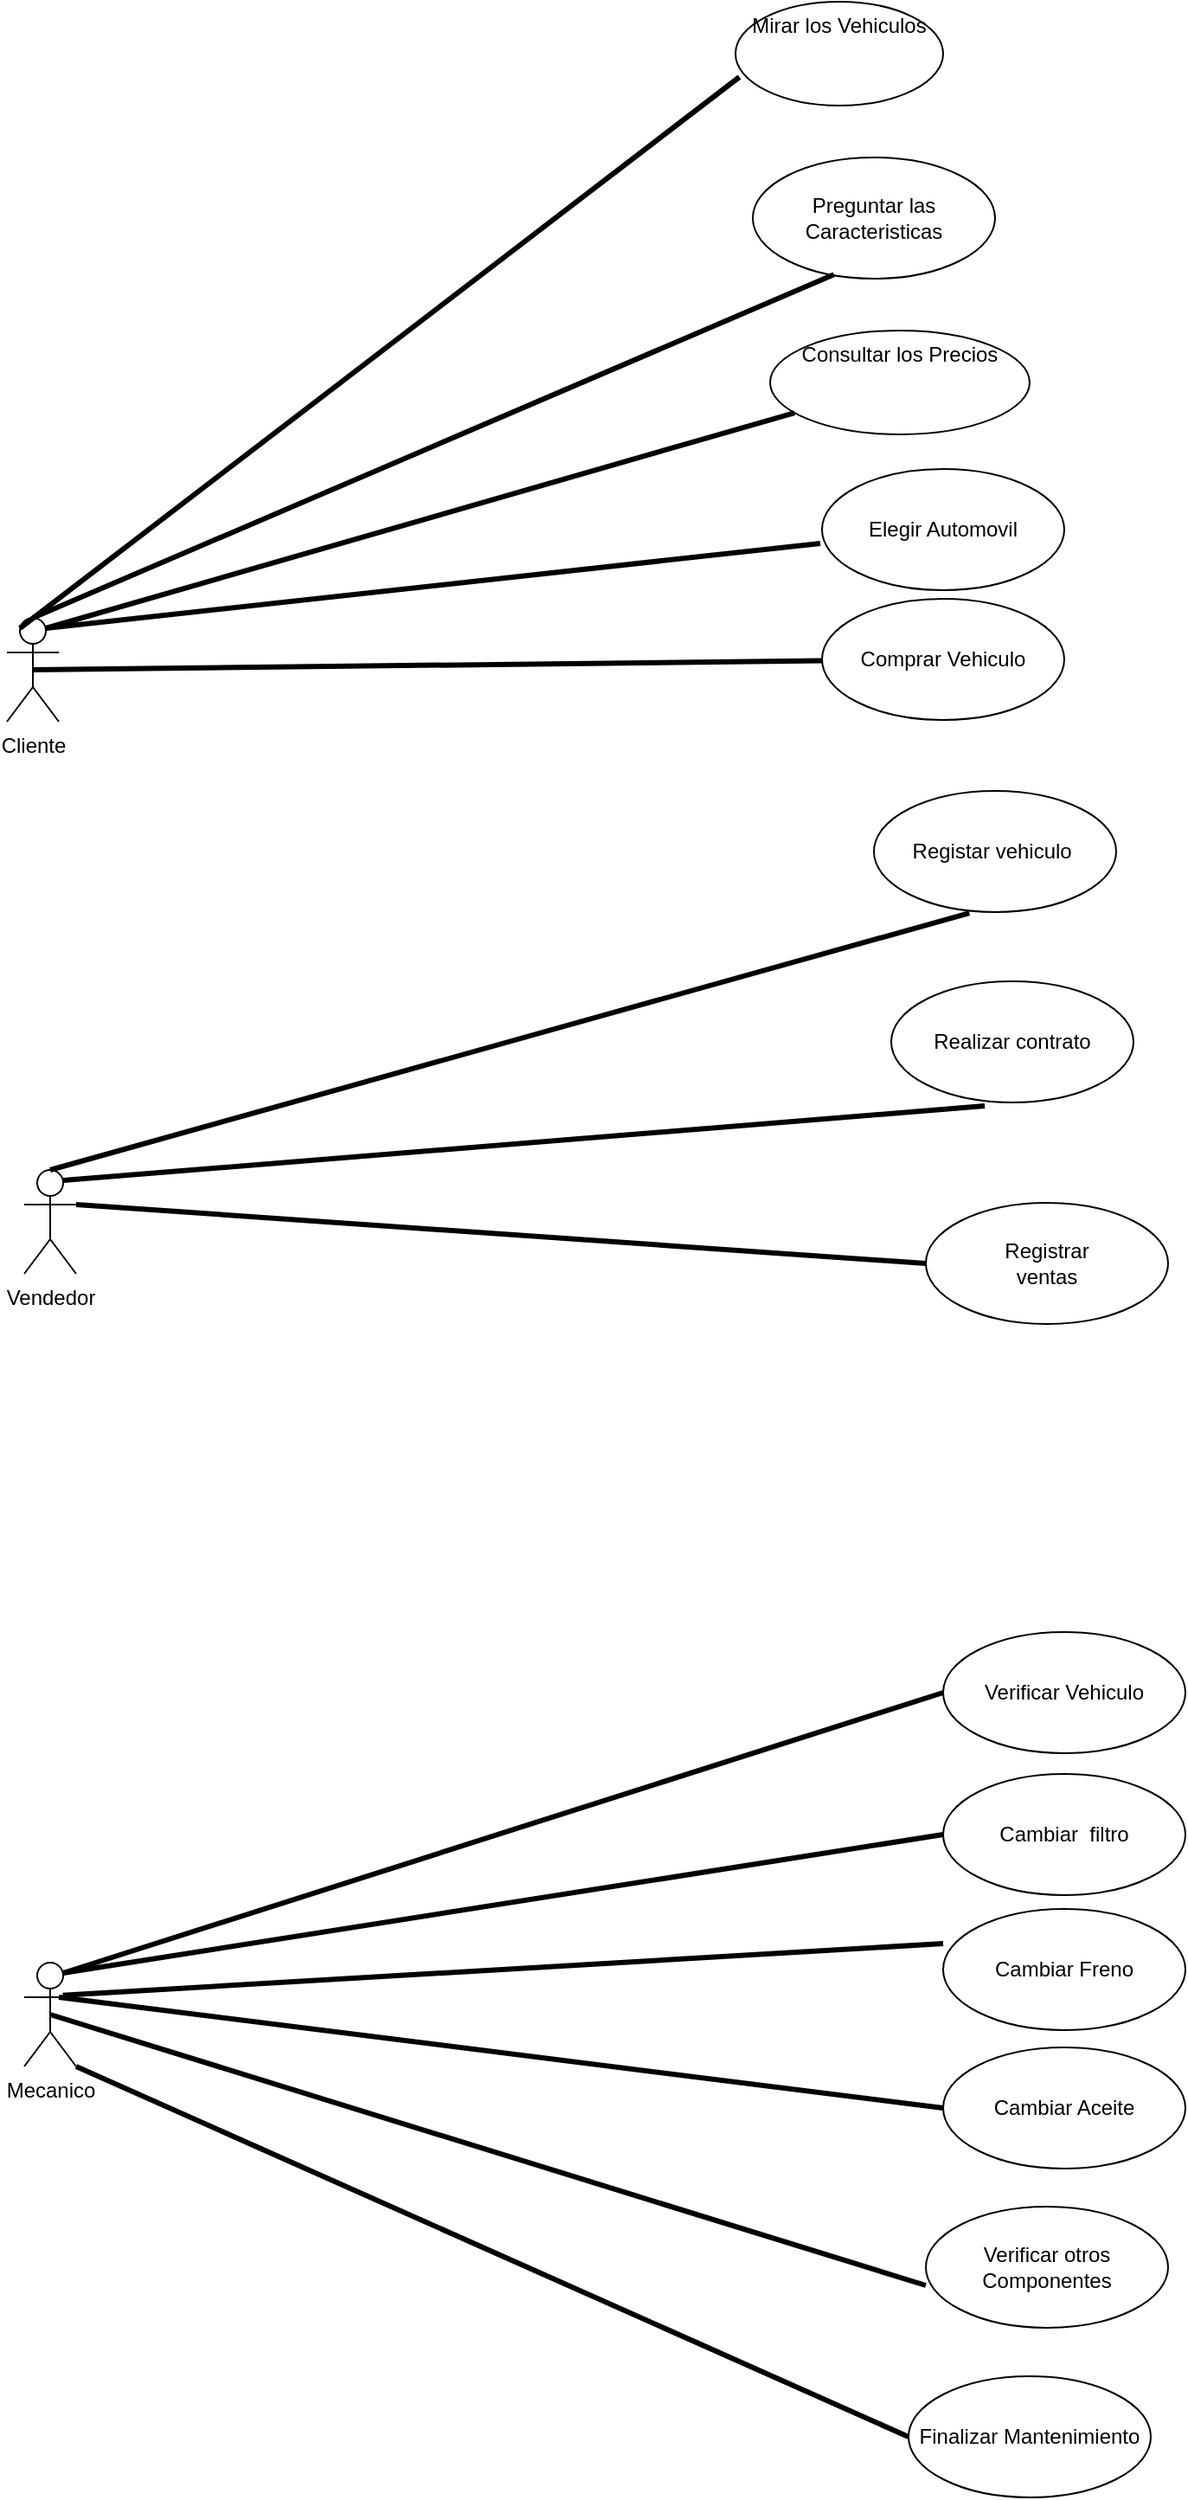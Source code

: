 <mxfile version="20.2.3" type="device"><diagram id="2H7z_zdtVUEQZp6ycZeh" name="Page-1"><mxGraphModel dx="1827" dy="2275" grid="1" gridSize="10" guides="1" tooltips="1" connect="1" arrows="1" fold="1" page="1" pageScale="1" pageWidth="827" pageHeight="1169" math="0" shadow="0"><root><mxCell id="0"/><mxCell id="1" parent="0"/><mxCell id="sK10kGvQ5QjWpw-zg0pv-1" value="Cliente&lt;br&gt;" style="shape=umlActor;verticalLabelPosition=bottom;verticalAlign=top;html=1;" vertex="1" parent="1"><mxGeometry x="-151" y="-28" width="30" height="60" as="geometry"/></mxCell><mxCell id="sK10kGvQ5QjWpw-zg0pv-2" value="Mirar los Vehiculos" style="ellipse;whiteSpace=wrap;html=1;verticalAlign=top;" vertex="1" parent="1"><mxGeometry x="270" y="-384" width="120" height="60" as="geometry"/></mxCell><mxCell id="sK10kGvQ5QjWpw-zg0pv-4" value="Consultar los Precios" style="ellipse;whiteSpace=wrap;html=1;verticalAlign=top;" vertex="1" parent="1"><mxGeometry x="290" y="-194" width="150" height="60" as="geometry"/></mxCell><mxCell id="sK10kGvQ5QjWpw-zg0pv-6" value="Preguntar las Caracteristicas" style="ellipse;whiteSpace=wrap;html=1;" vertex="1" parent="1"><mxGeometry x="280" y="-294" width="140" height="70" as="geometry"/></mxCell><mxCell id="sK10kGvQ5QjWpw-zg0pv-11" value="Elegir Automovil&lt;br&gt;" style="ellipse;whiteSpace=wrap;html=1;" vertex="1" parent="1"><mxGeometry x="320" y="-114" width="140" height="70" as="geometry"/></mxCell><mxCell id="sK10kGvQ5QjWpw-zg0pv-12" value="Vendedor&lt;br&gt;&lt;br&gt;" style="shape=umlActor;verticalLabelPosition=bottom;verticalAlign=top;html=1;" vertex="1" parent="1"><mxGeometry x="-141" y="291" width="30" height="60" as="geometry"/></mxCell><mxCell id="sK10kGvQ5QjWpw-zg0pv-16" value="Registar vehiculo&amp;nbsp;" style="ellipse;whiteSpace=wrap;html=1;" vertex="1" parent="1"><mxGeometry x="350" y="72" width="140" height="70" as="geometry"/></mxCell><mxCell id="sK10kGvQ5QjWpw-zg0pv-18" value="Realizar contrato" style="ellipse;whiteSpace=wrap;html=1;" vertex="1" parent="1"><mxGeometry x="360" y="182" width="140" height="70" as="geometry"/></mxCell><mxCell id="sK10kGvQ5QjWpw-zg0pv-19" value="Registrar&lt;br&gt;ventas" style="ellipse;whiteSpace=wrap;html=1;" vertex="1" parent="1"><mxGeometry x="380" y="310" width="140" height="70" as="geometry"/></mxCell><mxCell id="sK10kGvQ5QjWpw-zg0pv-22" value="Mecanico" style="shape=umlActor;verticalLabelPosition=bottom;verticalAlign=top;html=1;" vertex="1" parent="1"><mxGeometry x="-141" y="749" width="30" height="60" as="geometry"/></mxCell><mxCell id="sK10kGvQ5QjWpw-zg0pv-25" value="Verificar Vehiculo&lt;br&gt;" style="ellipse;whiteSpace=wrap;html=1;" vertex="1" parent="1"><mxGeometry x="390" y="558" width="140" height="70" as="geometry"/></mxCell><mxCell id="sK10kGvQ5QjWpw-zg0pv-27" value="Cambiar&amp;nbsp; filtro" style="ellipse;whiteSpace=wrap;html=1;" vertex="1" parent="1"><mxGeometry x="390" y="640" width="140" height="70" as="geometry"/></mxCell><mxCell id="sK10kGvQ5QjWpw-zg0pv-28" value="Cambiar Freno" style="ellipse;whiteSpace=wrap;html=1;" vertex="1" parent="1"><mxGeometry x="390" y="718" width="140" height="70" as="geometry"/></mxCell><mxCell id="sK10kGvQ5QjWpw-zg0pv-29" value="Cambiar Aceite" style="ellipse;whiteSpace=wrap;html=1;" vertex="1" parent="1"><mxGeometry x="390" y="798" width="140" height="70" as="geometry"/></mxCell><mxCell id="sK10kGvQ5QjWpw-zg0pv-30" value="Verificar otros Componentes" style="ellipse;whiteSpace=wrap;html=1;" vertex="1" parent="1"><mxGeometry x="380" y="890" width="140" height="70" as="geometry"/></mxCell><mxCell id="sK10kGvQ5QjWpw-zg0pv-31" value="Finalizar Mantenimiento" style="ellipse;whiteSpace=wrap;html=1;" vertex="1" parent="1"><mxGeometry x="370" y="988" width="140" height="70" as="geometry"/></mxCell><mxCell id="sK10kGvQ5QjWpw-zg0pv-32" value="Comprar Vehiculo" style="ellipse;whiteSpace=wrap;html=1;" vertex="1" parent="1"><mxGeometry x="320" y="-39" width="140" height="70" as="geometry"/></mxCell><mxCell id="sK10kGvQ5QjWpw-zg0pv-33" value="" style="endArrow=none;startArrow=none;endFill=0;startFill=0;endSize=8;html=1;verticalAlign=bottom;labelBackgroundColor=none;strokeWidth=3;rounded=0;exitX=0.019;exitY=0.725;exitDx=0;exitDy=0;exitPerimeter=0;entryX=0.25;entryY=0.1;entryDx=0;entryDy=0;entryPerimeter=0;" edge="1" parent="1" source="sK10kGvQ5QjWpw-zg0pv-2" target="sK10kGvQ5QjWpw-zg0pv-1"><mxGeometry width="160" relative="1" as="geometry"><mxPoint x="70" y="56" as="sourcePoint"/><mxPoint x="-120" y="-30" as="targetPoint"/></mxGeometry></mxCell><mxCell id="sK10kGvQ5QjWpw-zg0pv-34" value="" style="endArrow=none;startArrow=none;endFill=0;startFill=0;endSize=8;html=1;verticalAlign=bottom;labelBackgroundColor=none;strokeWidth=3;rounded=0;exitX=0.335;exitY=0.966;exitDx=0;exitDy=0;entryX=0.5;entryY=0;entryDx=0;entryDy=0;entryPerimeter=0;exitPerimeter=0;" edge="1" parent="1" source="sK10kGvQ5QjWpw-zg0pv-6" target="sK10kGvQ5QjWpw-zg0pv-1"><mxGeometry width="160" relative="1" as="geometry"><mxPoint x="70" y="-14" as="sourcePoint"/><mxPoint x="150" y="-4" as="targetPoint"/></mxGeometry></mxCell><mxCell id="sK10kGvQ5QjWpw-zg0pv-35" value="" style="endArrow=none;startArrow=none;endFill=0;startFill=0;endSize=8;html=1;verticalAlign=bottom;labelBackgroundColor=none;strokeWidth=3;rounded=0;entryX=0.75;entryY=0.1;entryDx=0;entryDy=0;entryPerimeter=0;" edge="1" parent="1" source="sK10kGvQ5QjWpw-zg0pv-4" target="sK10kGvQ5QjWpw-zg0pv-1"><mxGeometry width="160" relative="1" as="geometry"><mxPoint x="190" y="-34" as="sourcePoint"/><mxPoint x="160" y="76" as="targetPoint"/></mxGeometry></mxCell><mxCell id="sK10kGvQ5QjWpw-zg0pv-36" value="" style="endArrow=none;startArrow=none;endFill=0;startFill=0;endSize=8;html=1;verticalAlign=bottom;labelBackgroundColor=none;strokeWidth=3;rounded=0;entryX=-0.007;entryY=0.614;entryDx=0;entryDy=0;entryPerimeter=0;exitX=0.75;exitY=0.1;exitDx=0;exitDy=0;exitPerimeter=0;" edge="1" parent="1" source="sK10kGvQ5QjWpw-zg0pv-1" target="sK10kGvQ5QjWpw-zg0pv-11"><mxGeometry width="160" relative="1" as="geometry"><mxPoint x="-110" y="-24" as="sourcePoint"/><mxPoint x="240" y="46" as="targetPoint"/></mxGeometry></mxCell><mxCell id="sK10kGvQ5QjWpw-zg0pv-38" value="" style="endArrow=none;startArrow=none;endFill=0;startFill=0;endSize=8;html=1;verticalAlign=bottom;labelBackgroundColor=none;strokeWidth=3;rounded=0;exitX=0.5;exitY=0.5;exitDx=0;exitDy=0;exitPerimeter=0;" edge="1" parent="1" source="sK10kGvQ5QjWpw-zg0pv-1" target="sK10kGvQ5QjWpw-zg0pv-32"><mxGeometry width="160" relative="1" as="geometry"><mxPoint x="170" y="46" as="sourcePoint"/><mxPoint x="309.02" y="-21.02" as="targetPoint"/></mxGeometry></mxCell><mxCell id="sK10kGvQ5QjWpw-zg0pv-39" value="" style="endArrow=none;startArrow=none;endFill=0;startFill=0;endSize=8;html=1;verticalAlign=bottom;labelBackgroundColor=none;strokeWidth=3;rounded=0;exitX=0.394;exitY=1.008;exitDx=0;exitDy=0;exitPerimeter=0;entryX=0.5;entryY=0;entryDx=0;entryDy=0;entryPerimeter=0;" edge="1" parent="1" source="sK10kGvQ5QjWpw-zg0pv-16" target="sK10kGvQ5QjWpw-zg0pv-12"><mxGeometry width="160" relative="1" as="geometry"><mxPoint x="100" y="272" as="sourcePoint"/><mxPoint x="-105" y="342" as="targetPoint"/></mxGeometry></mxCell><mxCell id="sK10kGvQ5QjWpw-zg0pv-42" value="" style="endArrow=none;startArrow=none;endFill=0;startFill=0;endSize=8;html=1;verticalAlign=bottom;labelBackgroundColor=none;strokeWidth=3;rounded=0;exitX=0.386;exitY=1.029;exitDx=0;exitDy=0;exitPerimeter=0;entryX=0.75;entryY=0.1;entryDx=0;entryDy=0;entryPerimeter=0;" edge="1" parent="1" source="sK10kGvQ5QjWpw-zg0pv-18" target="sK10kGvQ5QjWpw-zg0pv-12"><mxGeometry width="160" relative="1" as="geometry"><mxPoint x="110" y="267" as="sourcePoint"/><mxPoint x="170" y="277" as="targetPoint"/></mxGeometry></mxCell><mxCell id="sK10kGvQ5QjWpw-zg0pv-44" value="" style="endArrow=none;startArrow=none;endFill=0;startFill=0;endSize=8;html=1;verticalAlign=bottom;labelBackgroundColor=none;strokeWidth=3;rounded=0;exitX=1;exitY=0.333;exitDx=0;exitDy=0;entryX=0;entryY=0.5;entryDx=0;entryDy=0;exitPerimeter=0;" edge="1" parent="1" source="sK10kGvQ5QjWpw-zg0pv-12" target="sK10kGvQ5QjWpw-zg0pv-19"><mxGeometry width="160" relative="1" as="geometry"><mxPoint x="190" y="322" as="sourcePoint"/><mxPoint x="270" y="332" as="targetPoint"/></mxGeometry></mxCell><mxCell id="sK10kGvQ5QjWpw-zg0pv-48" value="" style="endArrow=none;startArrow=none;endFill=0;startFill=0;endSize=8;html=1;verticalAlign=bottom;labelBackgroundColor=none;strokeWidth=3;rounded=0;exitX=0;exitY=0.286;exitDx=0;exitDy=0;exitPerimeter=0;entryX=0.741;entryY=0.314;entryDx=0;entryDy=0;entryPerimeter=0;" edge="1" parent="1" source="sK10kGvQ5QjWpw-zg0pv-28" target="sK10kGvQ5QjWpw-zg0pv-22"><mxGeometry width="160" relative="1" as="geometry"><mxPoint x="175" y="648" as="sourcePoint"/><mxPoint x="130" y="748" as="targetPoint"/></mxGeometry></mxCell><mxCell id="sK10kGvQ5QjWpw-zg0pv-49" value="" style="endArrow=none;startArrow=none;endFill=0;startFill=0;endSize=8;html=1;verticalAlign=bottom;labelBackgroundColor=none;strokeWidth=3;rounded=0;exitX=1;exitY=1;exitDx=0;exitDy=0;exitPerimeter=0;entryX=0;entryY=0.5;entryDx=0;entryDy=0;" edge="1" parent="1" source="sK10kGvQ5QjWpw-zg0pv-22" target="sK10kGvQ5QjWpw-zg0pv-31"><mxGeometry width="160" relative="1" as="geometry"><mxPoint x="240" y="698" as="sourcePoint"/><mxPoint x="310" y="718" as="targetPoint"/></mxGeometry></mxCell><mxCell id="sK10kGvQ5QjWpw-zg0pv-50" value="" style="endArrow=none;startArrow=none;endFill=0;startFill=0;endSize=8;html=1;verticalAlign=bottom;labelBackgroundColor=none;strokeWidth=3;rounded=0;entryX=0;entryY=0.5;entryDx=0;entryDy=0;exitX=0.75;exitY=0.1;exitDx=0;exitDy=0;exitPerimeter=0;" edge="1" parent="1" source="sK10kGvQ5QjWpw-zg0pv-22" target="sK10kGvQ5QjWpw-zg0pv-27"><mxGeometry width="160" relative="1" as="geometry"><mxPoint x="130" y="708" as="sourcePoint"/><mxPoint x="320" y="728" as="targetPoint"/></mxGeometry></mxCell><mxCell id="sK10kGvQ5QjWpw-zg0pv-51" value="" style="endArrow=none;startArrow=none;endFill=0;startFill=0;endSize=8;html=1;verticalAlign=bottom;labelBackgroundColor=none;strokeWidth=3;rounded=0;exitX=0.5;exitY=0.5;exitDx=0;exitDy=0;entryX=0;entryY=0.65;entryDx=0;entryDy=0;entryPerimeter=0;exitPerimeter=0;" edge="1" parent="1" source="sK10kGvQ5QjWpw-zg0pv-22" target="sK10kGvQ5QjWpw-zg0pv-30"><mxGeometry width="160" relative="1" as="geometry"><mxPoint x="240" y="718" as="sourcePoint"/><mxPoint x="320" y="728" as="targetPoint"/></mxGeometry></mxCell><mxCell id="sK10kGvQ5QjWpw-zg0pv-52" value="" style="endArrow=none;startArrow=none;endFill=0;startFill=0;endSize=8;html=1;verticalAlign=bottom;labelBackgroundColor=none;strokeWidth=3;rounded=0;entryX=0;entryY=0.5;entryDx=0;entryDy=0;exitX=0.75;exitY=0.1;exitDx=0;exitDy=0;exitPerimeter=0;" edge="1" parent="1" source="sK10kGvQ5QjWpw-zg0pv-22" target="sK10kGvQ5QjWpw-zg0pv-25"><mxGeometry width="160" relative="1" as="geometry"><mxPoint x="-10" y="748" as="sourcePoint"/><mxPoint x="340" y="768" as="targetPoint"/></mxGeometry></mxCell><mxCell id="sK10kGvQ5QjWpw-zg0pv-55" value="" style="endArrow=none;startArrow=none;endFill=0;startFill=0;endSize=8;html=1;verticalAlign=bottom;labelBackgroundColor=none;strokeWidth=3;rounded=0;exitX=0;exitY=0.5;exitDx=0;exitDy=0;entryX=0.667;entryY=0.333;entryDx=0;entryDy=0;entryPerimeter=0;" edge="1" parent="1" source="sK10kGvQ5QjWpw-zg0pv-29" target="sK10kGvQ5QjWpw-zg0pv-22"><mxGeometry width="160" relative="1" as="geometry"><mxPoint x="400" y="748.02" as="sourcePoint"/><mxPoint x="-20" y="777" as="targetPoint"/></mxGeometry></mxCell></root></mxGraphModel></diagram></mxfile>
